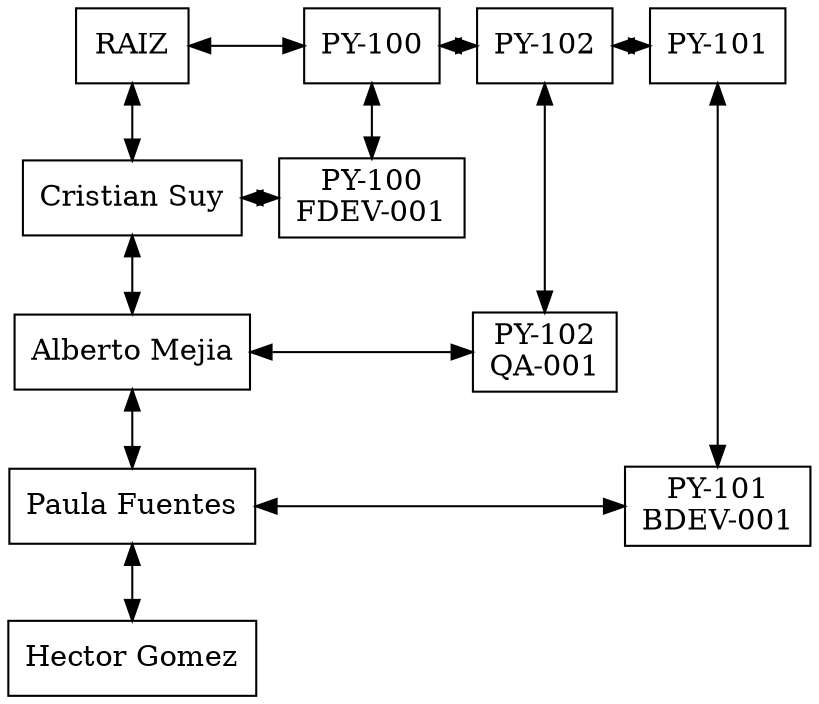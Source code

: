 digraph MatrizCapa{ 
 node[shape=box] 
 rankdir=UD;
{rank=same; 
nodo0xff6d88[label="RAIZ\n" ,group=0]; 
nodo0xff6f58[label="PY-100" ,group=1]; 
nodo0xff6f88[label="PY-102" ,group=2]; 
nodo0xff6fb8[label="PY-101" ,group=3]; 
} 
{rank=same; 
nodo0xff7000[label="Cristian Suy" ,group=0]; 
nodo0xff04f8[label="PY-100\nFDEV-001" ,group=1]; 
} 
{rank=same; 
nodo0xff7048[label="Alberto Mejia" ,group=0]; 
nodo0xff0528[label="PY-102\nQA-001" ,group=2]; 
} 
{rank=same; 
nodo0xff7090[label="Paula Fuentes" ,group=0]; 
nodo0xff0558[label="PY-101\nBDEV-001" ,group=3]; 
} 
{rank=same; 
nodo0xff04b0[label="Hector Gomez" ,group=0]; 
} 
nodo0xff6d88 -> nodo0xff6f58 [dir=both];
nodo0xff6f58 -> nodo0xff6f88 [dir=both];
nodo0xff6f88 -> nodo0xff6fb8 [dir=both];
nodo0xff7000 -> nodo0xff04f8 [dir=both];
nodo0xff7048 -> nodo0xff0528 [dir=both];
nodo0xff7090 -> nodo0xff0558 [dir=both];
nodo0xff6d88 -> nodo0xff7000 [dir=both];
nodo0xff7000 -> nodo0xff7048 [dir=both];
nodo0xff7048 -> nodo0xff7090 [dir=both];
nodo0xff7090 -> nodo0xff04b0 [dir=both];
nodo0xff6f58 -> nodo0xff04f8 [dir=both];
nodo0xff6f88 -> nodo0xff0528 [dir=both];
nodo0xff6fb8 -> nodo0xff0558 [dir=both];
} 
